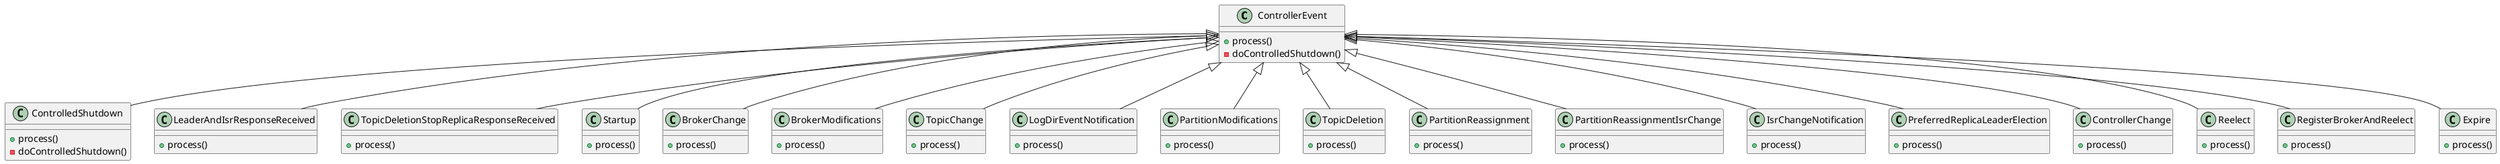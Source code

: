 @startuml
class ControllerEvent{
    +process()
    -doControlledShutdown()
}

class ControlledShutdown extends ControllerEvent{
    +process()
    -doControlledShutdown()
}

class LeaderAndIsrResponseReceived extends ControllerEvent{
    +process()
}

class TopicDeletionStopReplicaResponseReceived extends ControllerEvent{
    +process()
}

class Startup extends ControllerEvent{
    +process()
}

class BrokerChange extends ControllerEvent{
    +process()
}

class BrokerModifications extends ControllerEvent{
    +process()
}

class TopicChange extends ControllerEvent{
    +process()
}

class LogDirEventNotification extends ControllerEvent{
    +process()
}

class PartitionModifications extends ControllerEvent{
    +process()
}

class TopicDeletion extends ControllerEvent{
    +process()
}

class PartitionReassignment extends ControllerEvent{
    +process()
}

class PartitionReassignmentIsrChange extends ControllerEvent{
    +process()
}

class IsrChangeNotification extends ControllerEvent{
    +process()
}

class PreferredReplicaLeaderElection extends ControllerEvent{
    +process()
}

class ControllerChange extends ControllerEvent{
    +process()
}

class Reelect extends ControllerEvent{
    +process()
}

class RegisterBrokerAndReelect extends ControllerEvent{
    +process()
}

class Expire extends ControllerEvent{
    +process()
}
@enduml